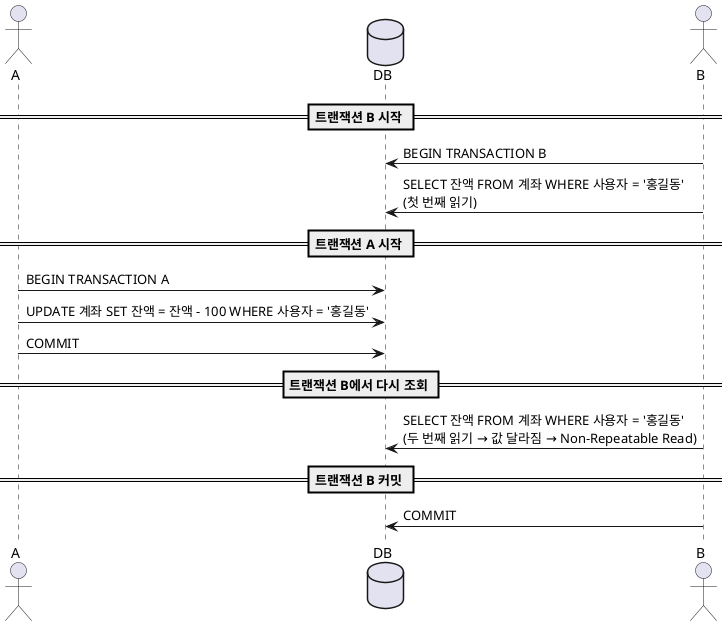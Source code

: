 @startuml
actor A as a
database DB as db
actor B as b

== 트랜잭션 B 시작 ==
b -> db : BEGIN TRANSACTION B
b -> db : SELECT 잔액 FROM 계좌 WHERE 사용자 = '홍길동'\n(첫 번째 읽기)

== 트랜잭션 A 시작 ==
a -> db : BEGIN TRANSACTION A
a -> db : UPDATE 계좌 SET 잔액 = 잔액 - 100 WHERE 사용자 = '홍길동'
a -> db : COMMIT

== 트랜잭션 B에서 다시 조회 ==
b -> db : SELECT 잔액 FROM 계좌 WHERE 사용자 = '홍길동'\n(두 번째 읽기 → 값 달라짐 → Non-Repeatable Read)

== 트랜잭션 B 커밋 ==
b -> db : COMMIT
@enduml